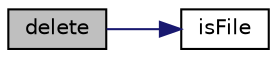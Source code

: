 digraph "delete"
{
  edge [fontname="Helvetica",fontsize="10",labelfontname="Helvetica",labelfontsize="10"];
  node [fontname="Helvetica",fontsize="10",shape=record];
  rankdir="LR";
  Node8 [label="delete",height=0.2,width=0.4,color="black", fillcolor="grey75", style="filled", fontcolor="black"];
  Node8 -> Node9 [color="midnightblue",fontsize="10",style="solid"];
  Node9 [label="isFile",height=0.2,width=0.4,color="black", fillcolor="white", style="filled",URL="$class_zest_1_1_cache_1_1_zest_cache_1_1_zest_cache.html#acf964fa7d3e69b8c361f2edf5d6790eb"];
}
